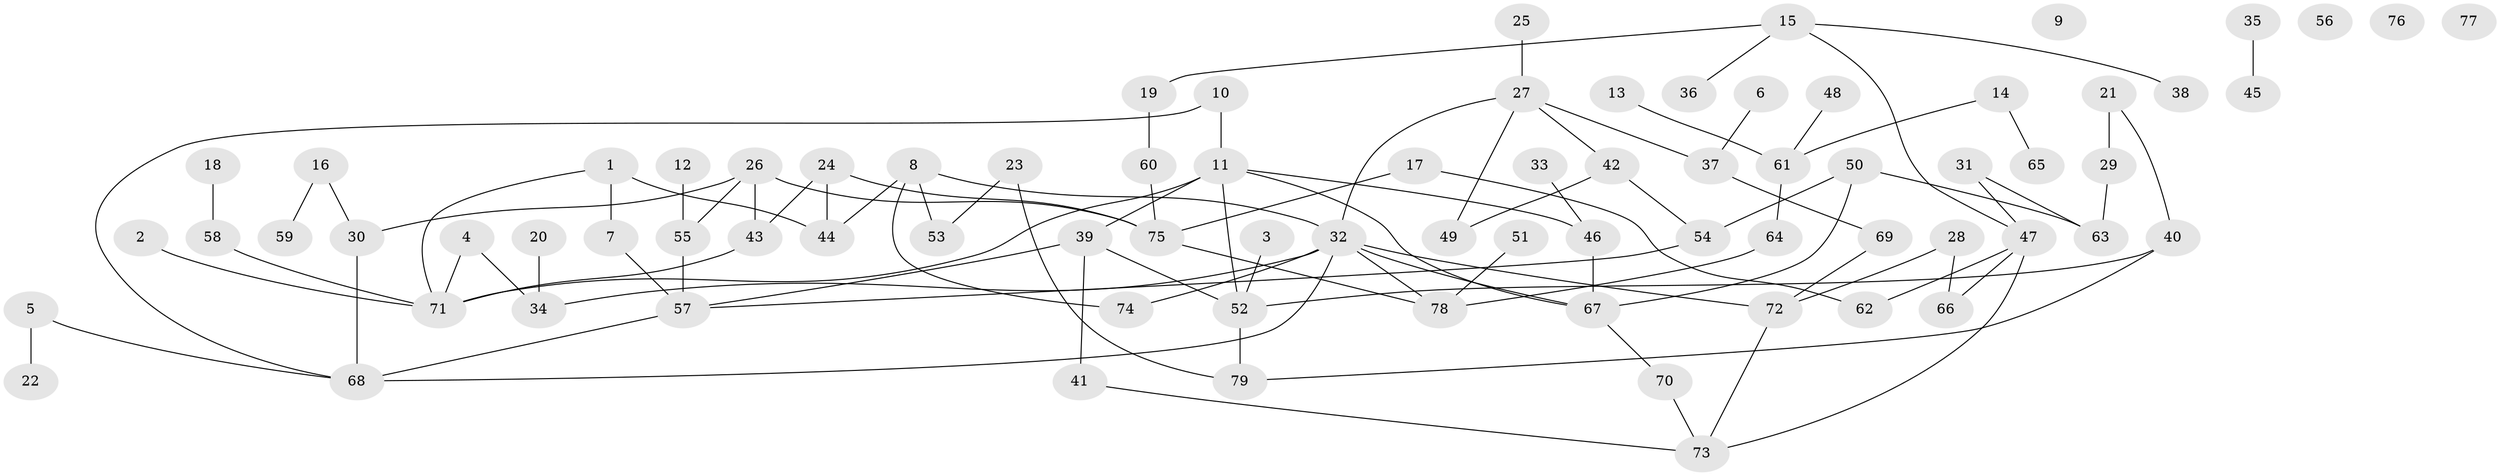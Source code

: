 // Generated by graph-tools (version 1.1) at 2025/33/03/09/25 02:33:35]
// undirected, 79 vertices, 99 edges
graph export_dot {
graph [start="1"]
  node [color=gray90,style=filled];
  1;
  2;
  3;
  4;
  5;
  6;
  7;
  8;
  9;
  10;
  11;
  12;
  13;
  14;
  15;
  16;
  17;
  18;
  19;
  20;
  21;
  22;
  23;
  24;
  25;
  26;
  27;
  28;
  29;
  30;
  31;
  32;
  33;
  34;
  35;
  36;
  37;
  38;
  39;
  40;
  41;
  42;
  43;
  44;
  45;
  46;
  47;
  48;
  49;
  50;
  51;
  52;
  53;
  54;
  55;
  56;
  57;
  58;
  59;
  60;
  61;
  62;
  63;
  64;
  65;
  66;
  67;
  68;
  69;
  70;
  71;
  72;
  73;
  74;
  75;
  76;
  77;
  78;
  79;
  1 -- 7;
  1 -- 44;
  1 -- 71;
  2 -- 71;
  3 -- 52;
  4 -- 34;
  4 -- 71;
  5 -- 22;
  5 -- 68;
  6 -- 37;
  7 -- 57;
  8 -- 32;
  8 -- 44;
  8 -- 53;
  8 -- 74;
  10 -- 11;
  10 -- 68;
  11 -- 39;
  11 -- 46;
  11 -- 52;
  11 -- 67;
  11 -- 71;
  12 -- 55;
  13 -- 61;
  14 -- 61;
  14 -- 65;
  15 -- 19;
  15 -- 36;
  15 -- 38;
  15 -- 47;
  16 -- 30;
  16 -- 59;
  17 -- 62;
  17 -- 75;
  18 -- 58;
  19 -- 60;
  20 -- 34;
  21 -- 29;
  21 -- 40;
  23 -- 53;
  23 -- 79;
  24 -- 43;
  24 -- 44;
  24 -- 75;
  25 -- 27;
  26 -- 30;
  26 -- 43;
  26 -- 55;
  26 -- 75;
  27 -- 32;
  27 -- 37;
  27 -- 42;
  27 -- 49;
  28 -- 66;
  28 -- 72;
  29 -- 63;
  30 -- 68;
  31 -- 47;
  31 -- 63;
  32 -- 34;
  32 -- 67;
  32 -- 68;
  32 -- 72;
  32 -- 74;
  32 -- 78;
  33 -- 46;
  35 -- 45;
  37 -- 69;
  39 -- 41;
  39 -- 52;
  39 -- 57;
  40 -- 52;
  40 -- 79;
  41 -- 73;
  42 -- 49;
  42 -- 54;
  43 -- 71;
  46 -- 67;
  47 -- 62;
  47 -- 66;
  47 -- 73;
  48 -- 61;
  50 -- 54;
  50 -- 63;
  50 -- 67;
  51 -- 78;
  52 -- 79;
  54 -- 57;
  55 -- 57;
  57 -- 68;
  58 -- 71;
  60 -- 75;
  61 -- 64;
  64 -- 78;
  67 -- 70;
  69 -- 72;
  70 -- 73;
  72 -- 73;
  75 -- 78;
}
